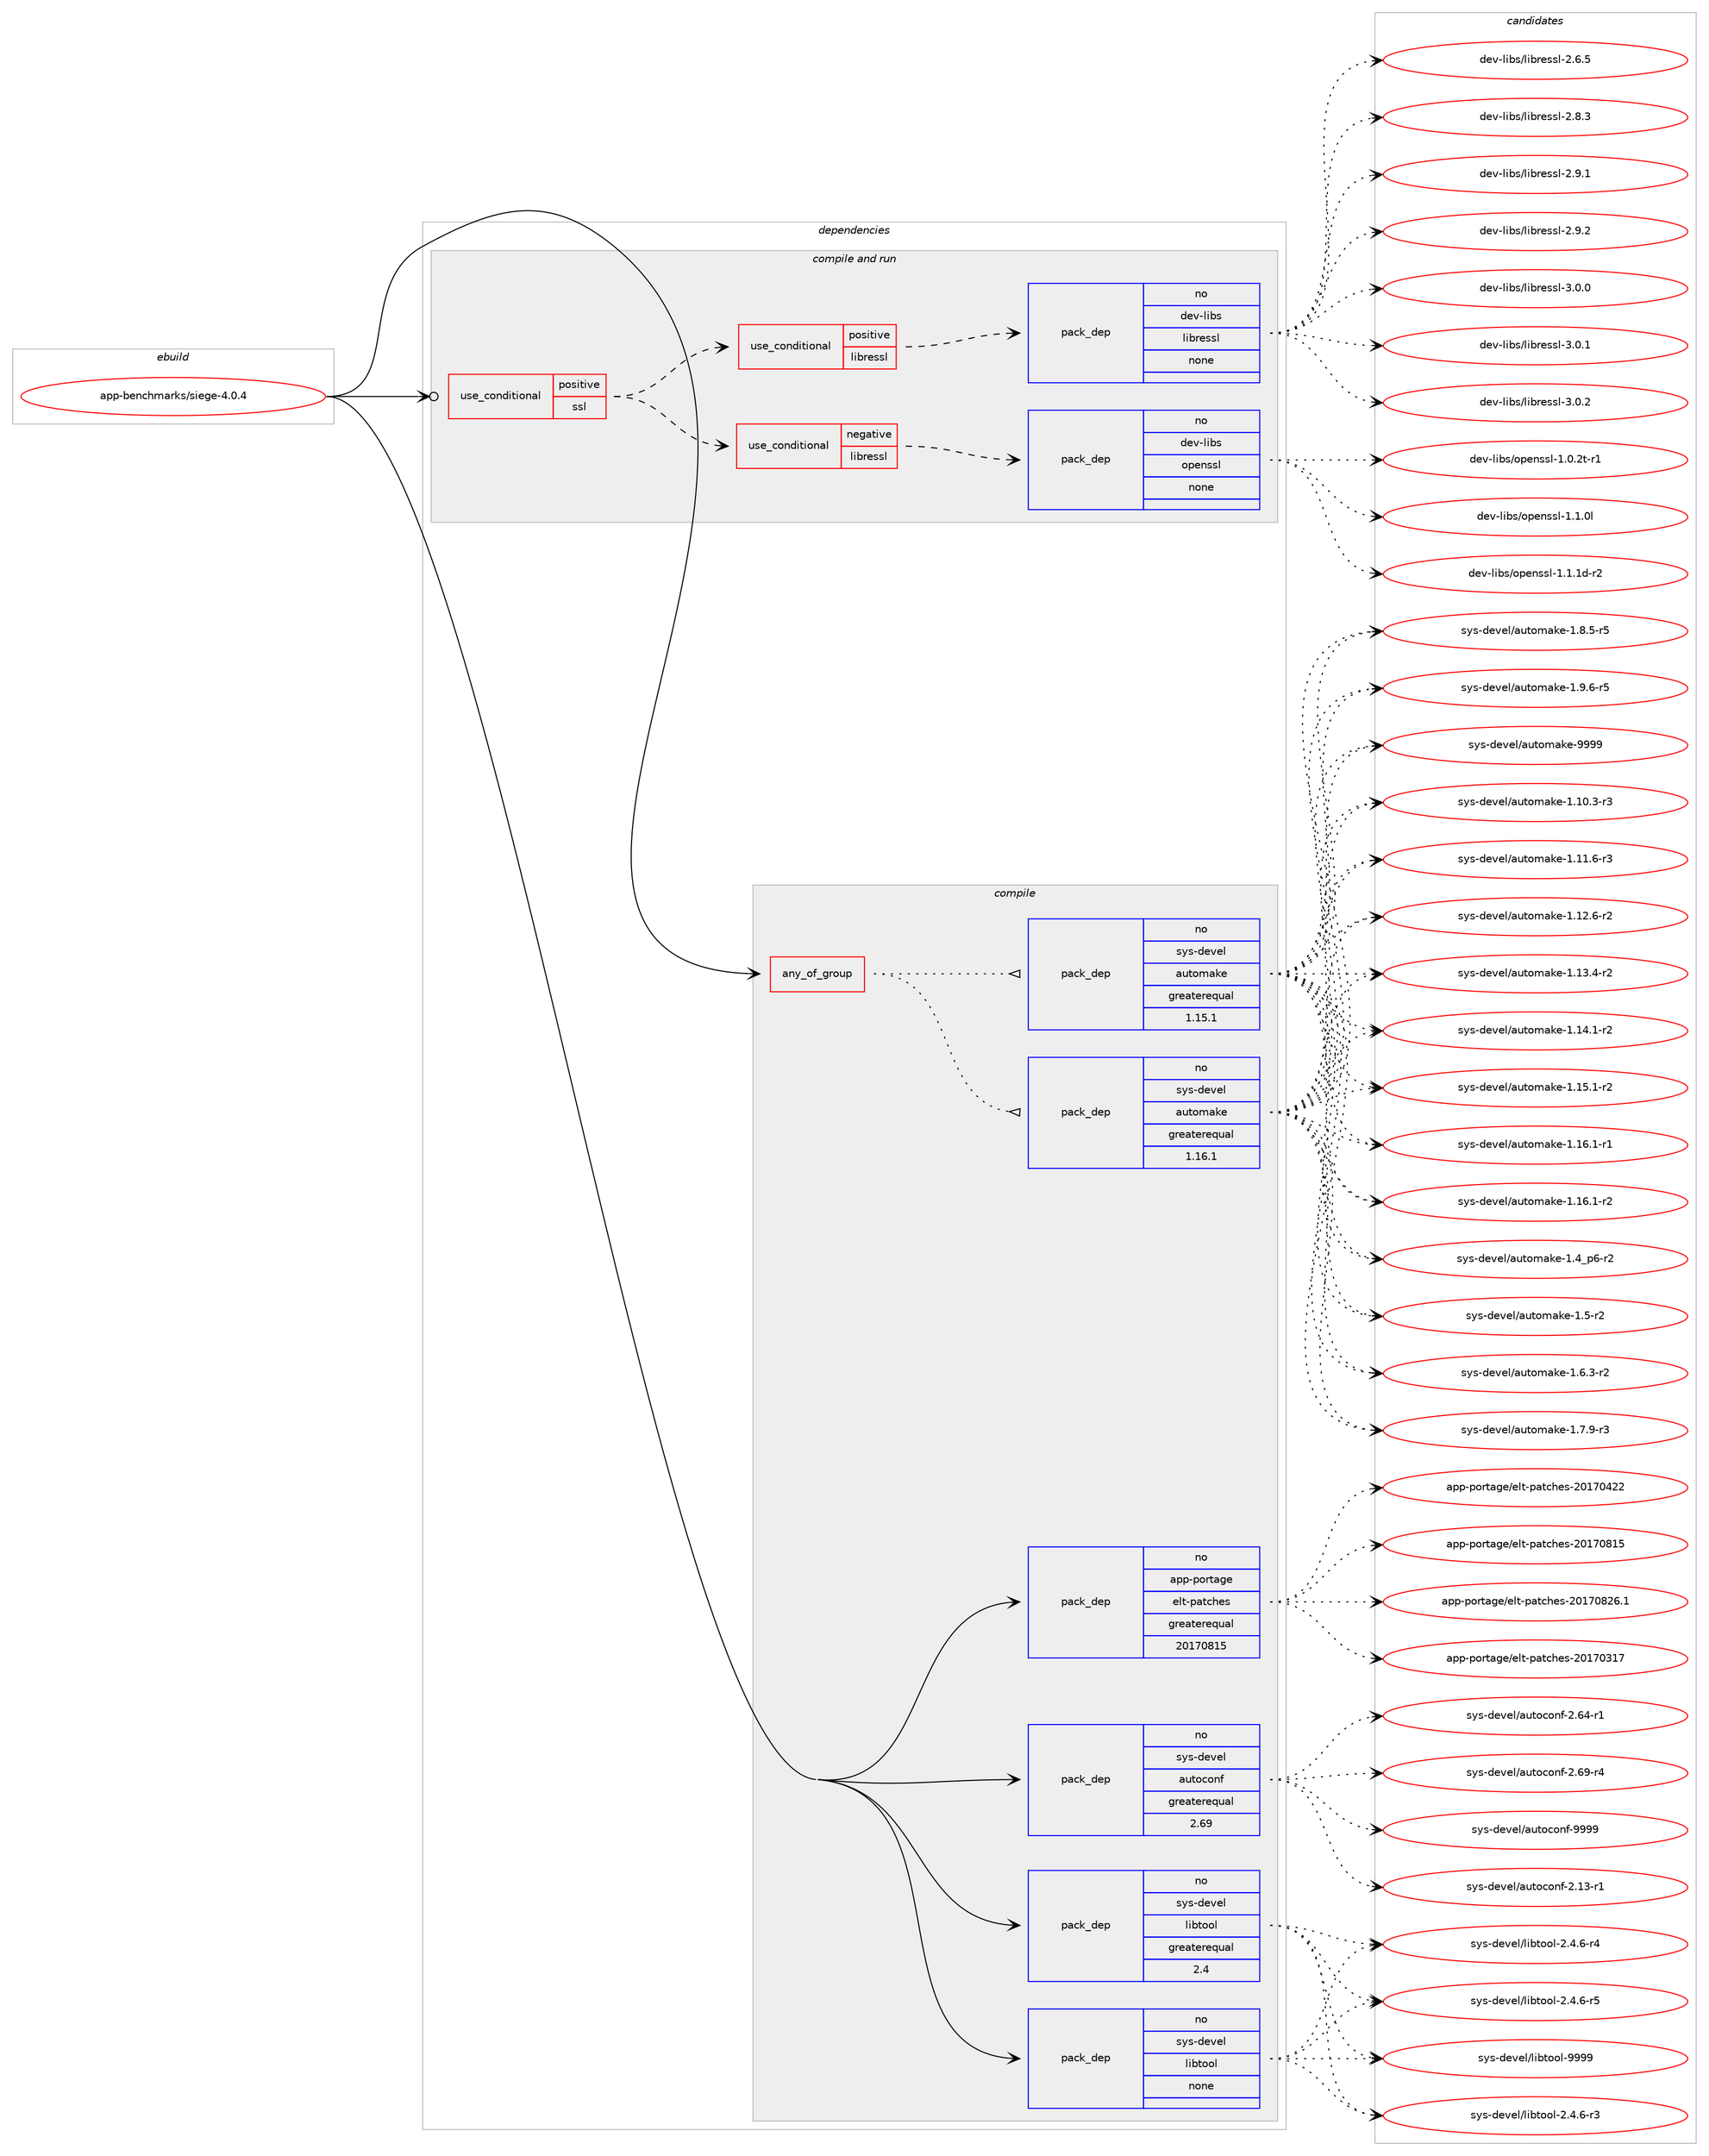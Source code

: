 digraph prolog {

# *************
# Graph options
# *************

newrank=true;
concentrate=true;
compound=true;
graph [rankdir=LR,fontname=Helvetica,fontsize=10,ranksep=1.5];#, ranksep=2.5, nodesep=0.2];
edge  [arrowhead=vee];
node  [fontname=Helvetica,fontsize=10];

# **********
# The ebuild
# **********

subgraph cluster_leftcol {
color=gray;
rank=same;
label=<<i>ebuild</i>>;
id [label="app-benchmarks/siege-4.0.4", color=red, width=4, href="../app-benchmarks/siege-4.0.4.svg"];
}

# ****************
# The dependencies
# ****************

subgraph cluster_midcol {
color=gray;
label=<<i>dependencies</i>>;
subgraph cluster_compile {
fillcolor="#eeeeee";
style=filled;
label=<<i>compile</i>>;
subgraph any8330 {
dependency475450 [label=<<TABLE BORDER="0" CELLBORDER="1" CELLSPACING="0" CELLPADDING="4"><TR><TD CELLPADDING="10">any_of_group</TD></TR></TABLE>>, shape=none, color=red];subgraph pack353341 {
dependency475451 [label=<<TABLE BORDER="0" CELLBORDER="1" CELLSPACING="0" CELLPADDING="4" WIDTH="220"><TR><TD ROWSPAN="6" CELLPADDING="30">pack_dep</TD></TR><TR><TD WIDTH="110">no</TD></TR><TR><TD>sys-devel</TD></TR><TR><TD>automake</TD></TR><TR><TD>greaterequal</TD></TR><TR><TD>1.16.1</TD></TR></TABLE>>, shape=none, color=blue];
}
dependency475450:e -> dependency475451:w [weight=20,style="dotted",arrowhead="oinv"];
subgraph pack353342 {
dependency475452 [label=<<TABLE BORDER="0" CELLBORDER="1" CELLSPACING="0" CELLPADDING="4" WIDTH="220"><TR><TD ROWSPAN="6" CELLPADDING="30">pack_dep</TD></TR><TR><TD WIDTH="110">no</TD></TR><TR><TD>sys-devel</TD></TR><TR><TD>automake</TD></TR><TR><TD>greaterequal</TD></TR><TR><TD>1.15.1</TD></TR></TABLE>>, shape=none, color=blue];
}
dependency475450:e -> dependency475452:w [weight=20,style="dotted",arrowhead="oinv"];
}
id:e -> dependency475450:w [weight=20,style="solid",arrowhead="vee"];
subgraph pack353343 {
dependency475453 [label=<<TABLE BORDER="0" CELLBORDER="1" CELLSPACING="0" CELLPADDING="4" WIDTH="220"><TR><TD ROWSPAN="6" CELLPADDING="30">pack_dep</TD></TR><TR><TD WIDTH="110">no</TD></TR><TR><TD>app-portage</TD></TR><TR><TD>elt-patches</TD></TR><TR><TD>greaterequal</TD></TR><TR><TD>20170815</TD></TR></TABLE>>, shape=none, color=blue];
}
id:e -> dependency475453:w [weight=20,style="solid",arrowhead="vee"];
subgraph pack353344 {
dependency475454 [label=<<TABLE BORDER="0" CELLBORDER="1" CELLSPACING="0" CELLPADDING="4" WIDTH="220"><TR><TD ROWSPAN="6" CELLPADDING="30">pack_dep</TD></TR><TR><TD WIDTH="110">no</TD></TR><TR><TD>sys-devel</TD></TR><TR><TD>autoconf</TD></TR><TR><TD>greaterequal</TD></TR><TR><TD>2.69</TD></TR></TABLE>>, shape=none, color=blue];
}
id:e -> dependency475454:w [weight=20,style="solid",arrowhead="vee"];
subgraph pack353345 {
dependency475455 [label=<<TABLE BORDER="0" CELLBORDER="1" CELLSPACING="0" CELLPADDING="4" WIDTH="220"><TR><TD ROWSPAN="6" CELLPADDING="30">pack_dep</TD></TR><TR><TD WIDTH="110">no</TD></TR><TR><TD>sys-devel</TD></TR><TR><TD>libtool</TD></TR><TR><TD>greaterequal</TD></TR><TR><TD>2.4</TD></TR></TABLE>>, shape=none, color=blue];
}
id:e -> dependency475455:w [weight=20,style="solid",arrowhead="vee"];
subgraph pack353346 {
dependency475456 [label=<<TABLE BORDER="0" CELLBORDER="1" CELLSPACING="0" CELLPADDING="4" WIDTH="220"><TR><TD ROWSPAN="6" CELLPADDING="30">pack_dep</TD></TR><TR><TD WIDTH="110">no</TD></TR><TR><TD>sys-devel</TD></TR><TR><TD>libtool</TD></TR><TR><TD>none</TD></TR><TR><TD></TD></TR></TABLE>>, shape=none, color=blue];
}
id:e -> dependency475456:w [weight=20,style="solid",arrowhead="vee"];
}
subgraph cluster_compileandrun {
fillcolor="#eeeeee";
style=filled;
label=<<i>compile and run</i>>;
subgraph cond113478 {
dependency475457 [label=<<TABLE BORDER="0" CELLBORDER="1" CELLSPACING="0" CELLPADDING="4"><TR><TD ROWSPAN="3" CELLPADDING="10">use_conditional</TD></TR><TR><TD>positive</TD></TR><TR><TD>ssl</TD></TR></TABLE>>, shape=none, color=red];
subgraph cond113479 {
dependency475458 [label=<<TABLE BORDER="0" CELLBORDER="1" CELLSPACING="0" CELLPADDING="4"><TR><TD ROWSPAN="3" CELLPADDING="10">use_conditional</TD></TR><TR><TD>negative</TD></TR><TR><TD>libressl</TD></TR></TABLE>>, shape=none, color=red];
subgraph pack353347 {
dependency475459 [label=<<TABLE BORDER="0" CELLBORDER="1" CELLSPACING="0" CELLPADDING="4" WIDTH="220"><TR><TD ROWSPAN="6" CELLPADDING="30">pack_dep</TD></TR><TR><TD WIDTH="110">no</TD></TR><TR><TD>dev-libs</TD></TR><TR><TD>openssl</TD></TR><TR><TD>none</TD></TR><TR><TD></TD></TR></TABLE>>, shape=none, color=blue];
}
dependency475458:e -> dependency475459:w [weight=20,style="dashed",arrowhead="vee"];
}
dependency475457:e -> dependency475458:w [weight=20,style="dashed",arrowhead="vee"];
subgraph cond113480 {
dependency475460 [label=<<TABLE BORDER="0" CELLBORDER="1" CELLSPACING="0" CELLPADDING="4"><TR><TD ROWSPAN="3" CELLPADDING="10">use_conditional</TD></TR><TR><TD>positive</TD></TR><TR><TD>libressl</TD></TR></TABLE>>, shape=none, color=red];
subgraph pack353348 {
dependency475461 [label=<<TABLE BORDER="0" CELLBORDER="1" CELLSPACING="0" CELLPADDING="4" WIDTH="220"><TR><TD ROWSPAN="6" CELLPADDING="30">pack_dep</TD></TR><TR><TD WIDTH="110">no</TD></TR><TR><TD>dev-libs</TD></TR><TR><TD>libressl</TD></TR><TR><TD>none</TD></TR><TR><TD></TD></TR></TABLE>>, shape=none, color=blue];
}
dependency475460:e -> dependency475461:w [weight=20,style="dashed",arrowhead="vee"];
}
dependency475457:e -> dependency475460:w [weight=20,style="dashed",arrowhead="vee"];
}
id:e -> dependency475457:w [weight=20,style="solid",arrowhead="odotvee"];
}
subgraph cluster_run {
fillcolor="#eeeeee";
style=filled;
label=<<i>run</i>>;
}
}

# **************
# The candidates
# **************

subgraph cluster_choices {
rank=same;
color=gray;
label=<<i>candidates</i>>;

subgraph choice353341 {
color=black;
nodesep=1;
choice11512111545100101118101108479711711611110997107101454946494846514511451 [label="sys-devel/automake-1.10.3-r3", color=red, width=4,href="../sys-devel/automake-1.10.3-r3.svg"];
choice11512111545100101118101108479711711611110997107101454946494946544511451 [label="sys-devel/automake-1.11.6-r3", color=red, width=4,href="../sys-devel/automake-1.11.6-r3.svg"];
choice11512111545100101118101108479711711611110997107101454946495046544511450 [label="sys-devel/automake-1.12.6-r2", color=red, width=4,href="../sys-devel/automake-1.12.6-r2.svg"];
choice11512111545100101118101108479711711611110997107101454946495146524511450 [label="sys-devel/automake-1.13.4-r2", color=red, width=4,href="../sys-devel/automake-1.13.4-r2.svg"];
choice11512111545100101118101108479711711611110997107101454946495246494511450 [label="sys-devel/automake-1.14.1-r2", color=red, width=4,href="../sys-devel/automake-1.14.1-r2.svg"];
choice11512111545100101118101108479711711611110997107101454946495346494511450 [label="sys-devel/automake-1.15.1-r2", color=red, width=4,href="../sys-devel/automake-1.15.1-r2.svg"];
choice11512111545100101118101108479711711611110997107101454946495446494511449 [label="sys-devel/automake-1.16.1-r1", color=red, width=4,href="../sys-devel/automake-1.16.1-r1.svg"];
choice11512111545100101118101108479711711611110997107101454946495446494511450 [label="sys-devel/automake-1.16.1-r2", color=red, width=4,href="../sys-devel/automake-1.16.1-r2.svg"];
choice115121115451001011181011084797117116111109971071014549465295112544511450 [label="sys-devel/automake-1.4_p6-r2", color=red, width=4,href="../sys-devel/automake-1.4_p6-r2.svg"];
choice11512111545100101118101108479711711611110997107101454946534511450 [label="sys-devel/automake-1.5-r2", color=red, width=4,href="../sys-devel/automake-1.5-r2.svg"];
choice115121115451001011181011084797117116111109971071014549465446514511450 [label="sys-devel/automake-1.6.3-r2", color=red, width=4,href="../sys-devel/automake-1.6.3-r2.svg"];
choice115121115451001011181011084797117116111109971071014549465546574511451 [label="sys-devel/automake-1.7.9-r3", color=red, width=4,href="../sys-devel/automake-1.7.9-r3.svg"];
choice115121115451001011181011084797117116111109971071014549465646534511453 [label="sys-devel/automake-1.8.5-r5", color=red, width=4,href="../sys-devel/automake-1.8.5-r5.svg"];
choice115121115451001011181011084797117116111109971071014549465746544511453 [label="sys-devel/automake-1.9.6-r5", color=red, width=4,href="../sys-devel/automake-1.9.6-r5.svg"];
choice115121115451001011181011084797117116111109971071014557575757 [label="sys-devel/automake-9999", color=red, width=4,href="../sys-devel/automake-9999.svg"];
dependency475451:e -> choice11512111545100101118101108479711711611110997107101454946494846514511451:w [style=dotted,weight="100"];
dependency475451:e -> choice11512111545100101118101108479711711611110997107101454946494946544511451:w [style=dotted,weight="100"];
dependency475451:e -> choice11512111545100101118101108479711711611110997107101454946495046544511450:w [style=dotted,weight="100"];
dependency475451:e -> choice11512111545100101118101108479711711611110997107101454946495146524511450:w [style=dotted,weight="100"];
dependency475451:e -> choice11512111545100101118101108479711711611110997107101454946495246494511450:w [style=dotted,weight="100"];
dependency475451:e -> choice11512111545100101118101108479711711611110997107101454946495346494511450:w [style=dotted,weight="100"];
dependency475451:e -> choice11512111545100101118101108479711711611110997107101454946495446494511449:w [style=dotted,weight="100"];
dependency475451:e -> choice11512111545100101118101108479711711611110997107101454946495446494511450:w [style=dotted,weight="100"];
dependency475451:e -> choice115121115451001011181011084797117116111109971071014549465295112544511450:w [style=dotted,weight="100"];
dependency475451:e -> choice11512111545100101118101108479711711611110997107101454946534511450:w [style=dotted,weight="100"];
dependency475451:e -> choice115121115451001011181011084797117116111109971071014549465446514511450:w [style=dotted,weight="100"];
dependency475451:e -> choice115121115451001011181011084797117116111109971071014549465546574511451:w [style=dotted,weight="100"];
dependency475451:e -> choice115121115451001011181011084797117116111109971071014549465646534511453:w [style=dotted,weight="100"];
dependency475451:e -> choice115121115451001011181011084797117116111109971071014549465746544511453:w [style=dotted,weight="100"];
dependency475451:e -> choice115121115451001011181011084797117116111109971071014557575757:w [style=dotted,weight="100"];
}
subgraph choice353342 {
color=black;
nodesep=1;
choice11512111545100101118101108479711711611110997107101454946494846514511451 [label="sys-devel/automake-1.10.3-r3", color=red, width=4,href="../sys-devel/automake-1.10.3-r3.svg"];
choice11512111545100101118101108479711711611110997107101454946494946544511451 [label="sys-devel/automake-1.11.6-r3", color=red, width=4,href="../sys-devel/automake-1.11.6-r3.svg"];
choice11512111545100101118101108479711711611110997107101454946495046544511450 [label="sys-devel/automake-1.12.6-r2", color=red, width=4,href="../sys-devel/automake-1.12.6-r2.svg"];
choice11512111545100101118101108479711711611110997107101454946495146524511450 [label="sys-devel/automake-1.13.4-r2", color=red, width=4,href="../sys-devel/automake-1.13.4-r2.svg"];
choice11512111545100101118101108479711711611110997107101454946495246494511450 [label="sys-devel/automake-1.14.1-r2", color=red, width=4,href="../sys-devel/automake-1.14.1-r2.svg"];
choice11512111545100101118101108479711711611110997107101454946495346494511450 [label="sys-devel/automake-1.15.1-r2", color=red, width=4,href="../sys-devel/automake-1.15.1-r2.svg"];
choice11512111545100101118101108479711711611110997107101454946495446494511449 [label="sys-devel/automake-1.16.1-r1", color=red, width=4,href="../sys-devel/automake-1.16.1-r1.svg"];
choice11512111545100101118101108479711711611110997107101454946495446494511450 [label="sys-devel/automake-1.16.1-r2", color=red, width=4,href="../sys-devel/automake-1.16.1-r2.svg"];
choice115121115451001011181011084797117116111109971071014549465295112544511450 [label="sys-devel/automake-1.4_p6-r2", color=red, width=4,href="../sys-devel/automake-1.4_p6-r2.svg"];
choice11512111545100101118101108479711711611110997107101454946534511450 [label="sys-devel/automake-1.5-r2", color=red, width=4,href="../sys-devel/automake-1.5-r2.svg"];
choice115121115451001011181011084797117116111109971071014549465446514511450 [label="sys-devel/automake-1.6.3-r2", color=red, width=4,href="../sys-devel/automake-1.6.3-r2.svg"];
choice115121115451001011181011084797117116111109971071014549465546574511451 [label="sys-devel/automake-1.7.9-r3", color=red, width=4,href="../sys-devel/automake-1.7.9-r3.svg"];
choice115121115451001011181011084797117116111109971071014549465646534511453 [label="sys-devel/automake-1.8.5-r5", color=red, width=4,href="../sys-devel/automake-1.8.5-r5.svg"];
choice115121115451001011181011084797117116111109971071014549465746544511453 [label="sys-devel/automake-1.9.6-r5", color=red, width=4,href="../sys-devel/automake-1.9.6-r5.svg"];
choice115121115451001011181011084797117116111109971071014557575757 [label="sys-devel/automake-9999", color=red, width=4,href="../sys-devel/automake-9999.svg"];
dependency475452:e -> choice11512111545100101118101108479711711611110997107101454946494846514511451:w [style=dotted,weight="100"];
dependency475452:e -> choice11512111545100101118101108479711711611110997107101454946494946544511451:w [style=dotted,weight="100"];
dependency475452:e -> choice11512111545100101118101108479711711611110997107101454946495046544511450:w [style=dotted,weight="100"];
dependency475452:e -> choice11512111545100101118101108479711711611110997107101454946495146524511450:w [style=dotted,weight="100"];
dependency475452:e -> choice11512111545100101118101108479711711611110997107101454946495246494511450:w [style=dotted,weight="100"];
dependency475452:e -> choice11512111545100101118101108479711711611110997107101454946495346494511450:w [style=dotted,weight="100"];
dependency475452:e -> choice11512111545100101118101108479711711611110997107101454946495446494511449:w [style=dotted,weight="100"];
dependency475452:e -> choice11512111545100101118101108479711711611110997107101454946495446494511450:w [style=dotted,weight="100"];
dependency475452:e -> choice115121115451001011181011084797117116111109971071014549465295112544511450:w [style=dotted,weight="100"];
dependency475452:e -> choice11512111545100101118101108479711711611110997107101454946534511450:w [style=dotted,weight="100"];
dependency475452:e -> choice115121115451001011181011084797117116111109971071014549465446514511450:w [style=dotted,weight="100"];
dependency475452:e -> choice115121115451001011181011084797117116111109971071014549465546574511451:w [style=dotted,weight="100"];
dependency475452:e -> choice115121115451001011181011084797117116111109971071014549465646534511453:w [style=dotted,weight="100"];
dependency475452:e -> choice115121115451001011181011084797117116111109971071014549465746544511453:w [style=dotted,weight="100"];
dependency475452:e -> choice115121115451001011181011084797117116111109971071014557575757:w [style=dotted,weight="100"];
}
subgraph choice353343 {
color=black;
nodesep=1;
choice97112112451121111141169710310147101108116451129711699104101115455048495548514955 [label="app-portage/elt-patches-20170317", color=red, width=4,href="../app-portage/elt-patches-20170317.svg"];
choice97112112451121111141169710310147101108116451129711699104101115455048495548525050 [label="app-portage/elt-patches-20170422", color=red, width=4,href="../app-portage/elt-patches-20170422.svg"];
choice97112112451121111141169710310147101108116451129711699104101115455048495548564953 [label="app-portage/elt-patches-20170815", color=red, width=4,href="../app-portage/elt-patches-20170815.svg"];
choice971121124511211111411697103101471011081164511297116991041011154550484955485650544649 [label="app-portage/elt-patches-20170826.1", color=red, width=4,href="../app-portage/elt-patches-20170826.1.svg"];
dependency475453:e -> choice97112112451121111141169710310147101108116451129711699104101115455048495548514955:w [style=dotted,weight="100"];
dependency475453:e -> choice97112112451121111141169710310147101108116451129711699104101115455048495548525050:w [style=dotted,weight="100"];
dependency475453:e -> choice97112112451121111141169710310147101108116451129711699104101115455048495548564953:w [style=dotted,weight="100"];
dependency475453:e -> choice971121124511211111411697103101471011081164511297116991041011154550484955485650544649:w [style=dotted,weight="100"];
}
subgraph choice353344 {
color=black;
nodesep=1;
choice1151211154510010111810110847971171161119911111010245504649514511449 [label="sys-devel/autoconf-2.13-r1", color=red, width=4,href="../sys-devel/autoconf-2.13-r1.svg"];
choice1151211154510010111810110847971171161119911111010245504654524511449 [label="sys-devel/autoconf-2.64-r1", color=red, width=4,href="../sys-devel/autoconf-2.64-r1.svg"];
choice1151211154510010111810110847971171161119911111010245504654574511452 [label="sys-devel/autoconf-2.69-r4", color=red, width=4,href="../sys-devel/autoconf-2.69-r4.svg"];
choice115121115451001011181011084797117116111991111101024557575757 [label="sys-devel/autoconf-9999", color=red, width=4,href="../sys-devel/autoconf-9999.svg"];
dependency475454:e -> choice1151211154510010111810110847971171161119911111010245504649514511449:w [style=dotted,weight="100"];
dependency475454:e -> choice1151211154510010111810110847971171161119911111010245504654524511449:w [style=dotted,weight="100"];
dependency475454:e -> choice1151211154510010111810110847971171161119911111010245504654574511452:w [style=dotted,weight="100"];
dependency475454:e -> choice115121115451001011181011084797117116111991111101024557575757:w [style=dotted,weight="100"];
}
subgraph choice353345 {
color=black;
nodesep=1;
choice1151211154510010111810110847108105981161111111084550465246544511451 [label="sys-devel/libtool-2.4.6-r3", color=red, width=4,href="../sys-devel/libtool-2.4.6-r3.svg"];
choice1151211154510010111810110847108105981161111111084550465246544511452 [label="sys-devel/libtool-2.4.6-r4", color=red, width=4,href="../sys-devel/libtool-2.4.6-r4.svg"];
choice1151211154510010111810110847108105981161111111084550465246544511453 [label="sys-devel/libtool-2.4.6-r5", color=red, width=4,href="../sys-devel/libtool-2.4.6-r5.svg"];
choice1151211154510010111810110847108105981161111111084557575757 [label="sys-devel/libtool-9999", color=red, width=4,href="../sys-devel/libtool-9999.svg"];
dependency475455:e -> choice1151211154510010111810110847108105981161111111084550465246544511451:w [style=dotted,weight="100"];
dependency475455:e -> choice1151211154510010111810110847108105981161111111084550465246544511452:w [style=dotted,weight="100"];
dependency475455:e -> choice1151211154510010111810110847108105981161111111084550465246544511453:w [style=dotted,weight="100"];
dependency475455:e -> choice1151211154510010111810110847108105981161111111084557575757:w [style=dotted,weight="100"];
}
subgraph choice353346 {
color=black;
nodesep=1;
choice1151211154510010111810110847108105981161111111084550465246544511451 [label="sys-devel/libtool-2.4.6-r3", color=red, width=4,href="../sys-devel/libtool-2.4.6-r3.svg"];
choice1151211154510010111810110847108105981161111111084550465246544511452 [label="sys-devel/libtool-2.4.6-r4", color=red, width=4,href="../sys-devel/libtool-2.4.6-r4.svg"];
choice1151211154510010111810110847108105981161111111084550465246544511453 [label="sys-devel/libtool-2.4.6-r5", color=red, width=4,href="../sys-devel/libtool-2.4.6-r5.svg"];
choice1151211154510010111810110847108105981161111111084557575757 [label="sys-devel/libtool-9999", color=red, width=4,href="../sys-devel/libtool-9999.svg"];
dependency475456:e -> choice1151211154510010111810110847108105981161111111084550465246544511451:w [style=dotted,weight="100"];
dependency475456:e -> choice1151211154510010111810110847108105981161111111084550465246544511452:w [style=dotted,weight="100"];
dependency475456:e -> choice1151211154510010111810110847108105981161111111084550465246544511453:w [style=dotted,weight="100"];
dependency475456:e -> choice1151211154510010111810110847108105981161111111084557575757:w [style=dotted,weight="100"];
}
subgraph choice353347 {
color=black;
nodesep=1;
choice1001011184510810598115471111121011101151151084549464846501164511449 [label="dev-libs/openssl-1.0.2t-r1", color=red, width=4,href="../dev-libs/openssl-1.0.2t-r1.svg"];
choice100101118451081059811547111112101110115115108454946494648108 [label="dev-libs/openssl-1.1.0l", color=red, width=4,href="../dev-libs/openssl-1.1.0l.svg"];
choice1001011184510810598115471111121011101151151084549464946491004511450 [label="dev-libs/openssl-1.1.1d-r2", color=red, width=4,href="../dev-libs/openssl-1.1.1d-r2.svg"];
dependency475459:e -> choice1001011184510810598115471111121011101151151084549464846501164511449:w [style=dotted,weight="100"];
dependency475459:e -> choice100101118451081059811547111112101110115115108454946494648108:w [style=dotted,weight="100"];
dependency475459:e -> choice1001011184510810598115471111121011101151151084549464946491004511450:w [style=dotted,weight="100"];
}
subgraph choice353348 {
color=black;
nodesep=1;
choice10010111845108105981154710810598114101115115108455046544653 [label="dev-libs/libressl-2.6.5", color=red, width=4,href="../dev-libs/libressl-2.6.5.svg"];
choice10010111845108105981154710810598114101115115108455046564651 [label="dev-libs/libressl-2.8.3", color=red, width=4,href="../dev-libs/libressl-2.8.3.svg"];
choice10010111845108105981154710810598114101115115108455046574649 [label="dev-libs/libressl-2.9.1", color=red, width=4,href="../dev-libs/libressl-2.9.1.svg"];
choice10010111845108105981154710810598114101115115108455046574650 [label="dev-libs/libressl-2.9.2", color=red, width=4,href="../dev-libs/libressl-2.9.2.svg"];
choice10010111845108105981154710810598114101115115108455146484648 [label="dev-libs/libressl-3.0.0", color=red, width=4,href="../dev-libs/libressl-3.0.0.svg"];
choice10010111845108105981154710810598114101115115108455146484649 [label="dev-libs/libressl-3.0.1", color=red, width=4,href="../dev-libs/libressl-3.0.1.svg"];
choice10010111845108105981154710810598114101115115108455146484650 [label="dev-libs/libressl-3.0.2", color=red, width=4,href="../dev-libs/libressl-3.0.2.svg"];
dependency475461:e -> choice10010111845108105981154710810598114101115115108455046544653:w [style=dotted,weight="100"];
dependency475461:e -> choice10010111845108105981154710810598114101115115108455046564651:w [style=dotted,weight="100"];
dependency475461:e -> choice10010111845108105981154710810598114101115115108455046574649:w [style=dotted,weight="100"];
dependency475461:e -> choice10010111845108105981154710810598114101115115108455046574650:w [style=dotted,weight="100"];
dependency475461:e -> choice10010111845108105981154710810598114101115115108455146484648:w [style=dotted,weight="100"];
dependency475461:e -> choice10010111845108105981154710810598114101115115108455146484649:w [style=dotted,weight="100"];
dependency475461:e -> choice10010111845108105981154710810598114101115115108455146484650:w [style=dotted,weight="100"];
}
}

}
